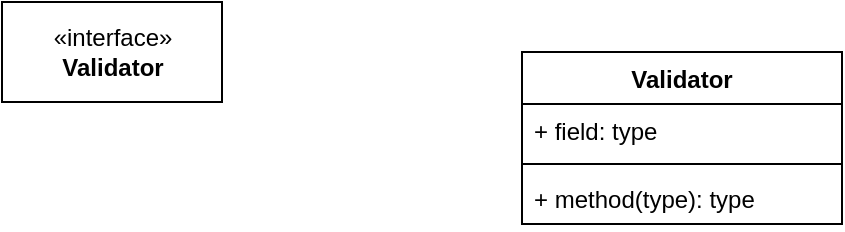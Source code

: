 <mxfile version="20.5.1" type="device"><diagram name="Page-1" id="9f46799a-70d6-7492-0946-bef42562c5a5"><mxGraphModel dx="1422" dy="794" grid="1" gridSize="10" guides="1" tooltips="1" connect="1" arrows="1" fold="1" page="1" pageScale="1" pageWidth="1100" pageHeight="850" background="none" math="0" shadow="0"><root><mxCell id="0"/><mxCell id="1" parent="0"/><mxCell id="0BHpKf4VzerStgvqVcmI-10" value="Validator" style="swimlane;fontStyle=1;align=center;verticalAlign=top;childLayout=stackLayout;horizontal=1;startSize=26;horizontalStack=0;resizeParent=1;resizeParentMax=0;resizeLast=0;collapsible=1;marginBottom=0;" vertex="1" parent="1"><mxGeometry x="470" y="400" width="160" height="86" as="geometry"/></mxCell><mxCell id="0BHpKf4VzerStgvqVcmI-11" value="+ field: type" style="text;strokeColor=none;fillColor=none;align=left;verticalAlign=top;spacingLeft=4;spacingRight=4;overflow=hidden;rotatable=0;points=[[0,0.5],[1,0.5]];portConstraint=eastwest;" vertex="1" parent="0BHpKf4VzerStgvqVcmI-10"><mxGeometry y="26" width="160" height="26" as="geometry"/></mxCell><mxCell id="0BHpKf4VzerStgvqVcmI-12" value="" style="line;strokeWidth=1;fillColor=none;align=left;verticalAlign=middle;spacingTop=-1;spacingLeft=3;spacingRight=3;rotatable=0;labelPosition=right;points=[];portConstraint=eastwest;strokeColor=inherit;" vertex="1" parent="0BHpKf4VzerStgvqVcmI-10"><mxGeometry y="52" width="160" height="8" as="geometry"/></mxCell><mxCell id="0BHpKf4VzerStgvqVcmI-13" value="+ method(type): type" style="text;strokeColor=none;fillColor=none;align=left;verticalAlign=top;spacingLeft=4;spacingRight=4;overflow=hidden;rotatable=0;points=[[0,0.5],[1,0.5]];portConstraint=eastwest;" vertex="1" parent="0BHpKf4VzerStgvqVcmI-10"><mxGeometry y="60" width="160" height="26" as="geometry"/></mxCell><mxCell id="0BHpKf4VzerStgvqVcmI-14" value="«interface»&lt;br&gt;&lt;b&gt;Validator&lt;br&gt;&lt;/b&gt;" style="html=1;" vertex="1" parent="1"><mxGeometry x="210" y="375" width="110" height="50" as="geometry"/></mxCell></root></mxGraphModel></diagram></mxfile>